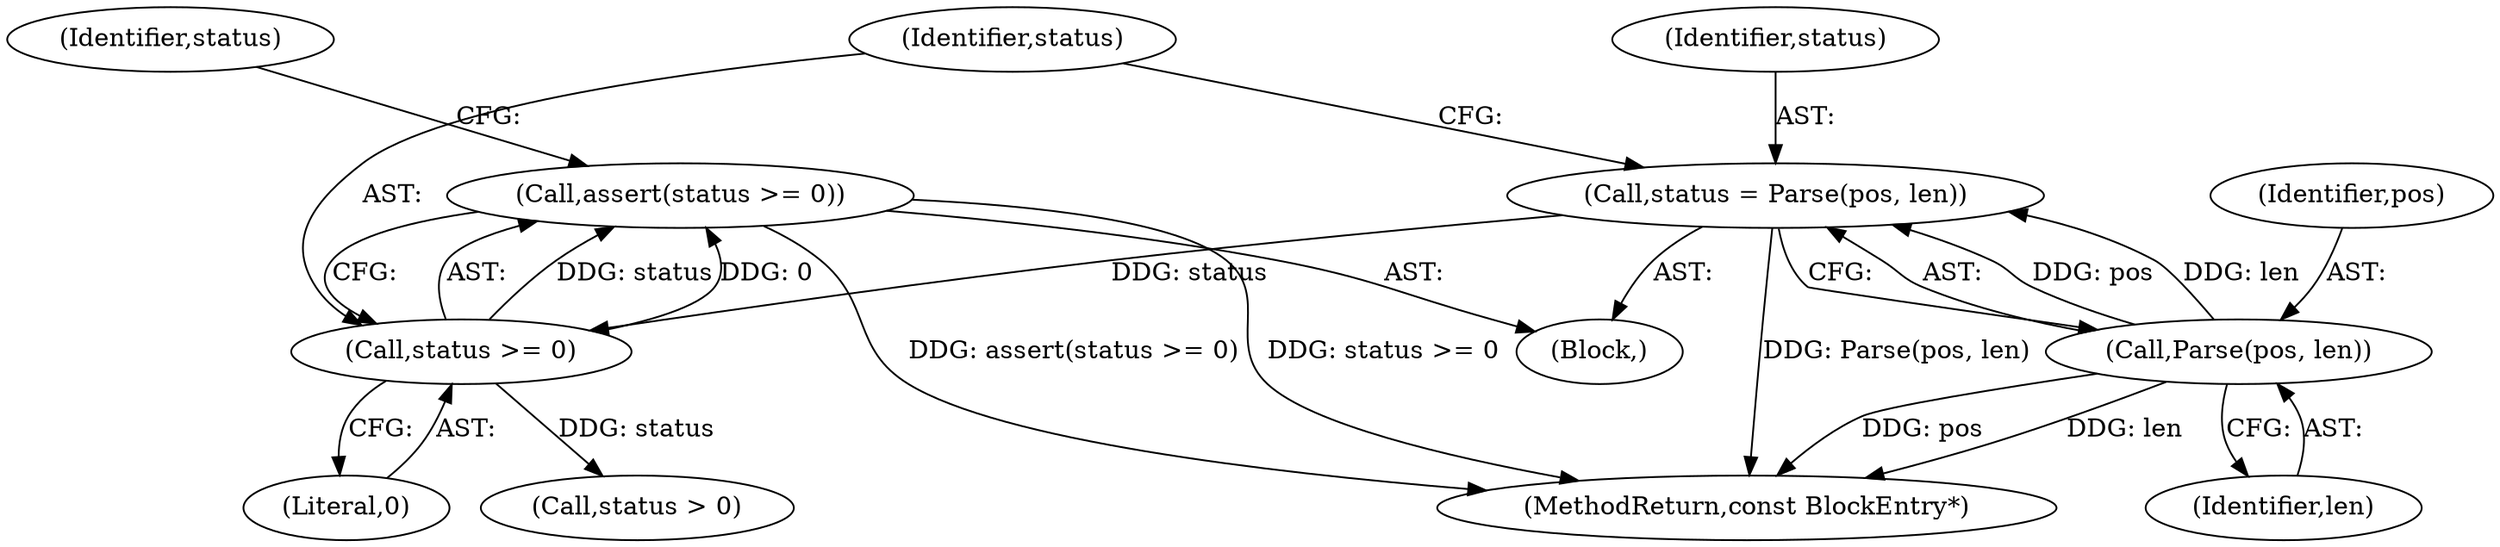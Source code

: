 digraph "0_Android_cc274e2abe8b2a6698a5c47d8aa4bb45f1f9538d_14@API" {
"1000140" [label="(Call,assert(status >= 0))"];
"1000141" [label="(Call,status >= 0)"];
"1000135" [label="(Call,status = Parse(pos, len))"];
"1000137" [label="(Call,Parse(pos, len))"];
"1000140" [label="(Call,assert(status >= 0))"];
"1000138" [label="(Identifier,pos)"];
"1000146" [label="(Identifier,status)"];
"1000143" [label="(Literal,0)"];
"1000136" [label="(Identifier,status)"];
"1000135" [label="(Call,status = Parse(pos, len))"];
"1000228" [label="(MethodReturn,const BlockEntry*)"];
"1000145" [label="(Call,status > 0)"];
"1000139" [label="(Identifier,len)"];
"1000141" [label="(Call,status >= 0)"];
"1000137" [label="(Call,Parse(pos, len))"];
"1000142" [label="(Identifier,status)"];
"1000131" [label="(Block,)"];
"1000140" -> "1000131"  [label="AST: "];
"1000140" -> "1000141"  [label="CFG: "];
"1000141" -> "1000140"  [label="AST: "];
"1000146" -> "1000140"  [label="CFG: "];
"1000140" -> "1000228"  [label="DDG: status >= 0"];
"1000140" -> "1000228"  [label="DDG: assert(status >= 0)"];
"1000141" -> "1000140"  [label="DDG: status"];
"1000141" -> "1000140"  [label="DDG: 0"];
"1000141" -> "1000143"  [label="CFG: "];
"1000142" -> "1000141"  [label="AST: "];
"1000143" -> "1000141"  [label="AST: "];
"1000135" -> "1000141"  [label="DDG: status"];
"1000141" -> "1000145"  [label="DDG: status"];
"1000135" -> "1000131"  [label="AST: "];
"1000135" -> "1000137"  [label="CFG: "];
"1000136" -> "1000135"  [label="AST: "];
"1000137" -> "1000135"  [label="AST: "];
"1000142" -> "1000135"  [label="CFG: "];
"1000135" -> "1000228"  [label="DDG: Parse(pos, len)"];
"1000137" -> "1000135"  [label="DDG: pos"];
"1000137" -> "1000135"  [label="DDG: len"];
"1000137" -> "1000139"  [label="CFG: "];
"1000138" -> "1000137"  [label="AST: "];
"1000139" -> "1000137"  [label="AST: "];
"1000137" -> "1000228"  [label="DDG: len"];
"1000137" -> "1000228"  [label="DDG: pos"];
}
